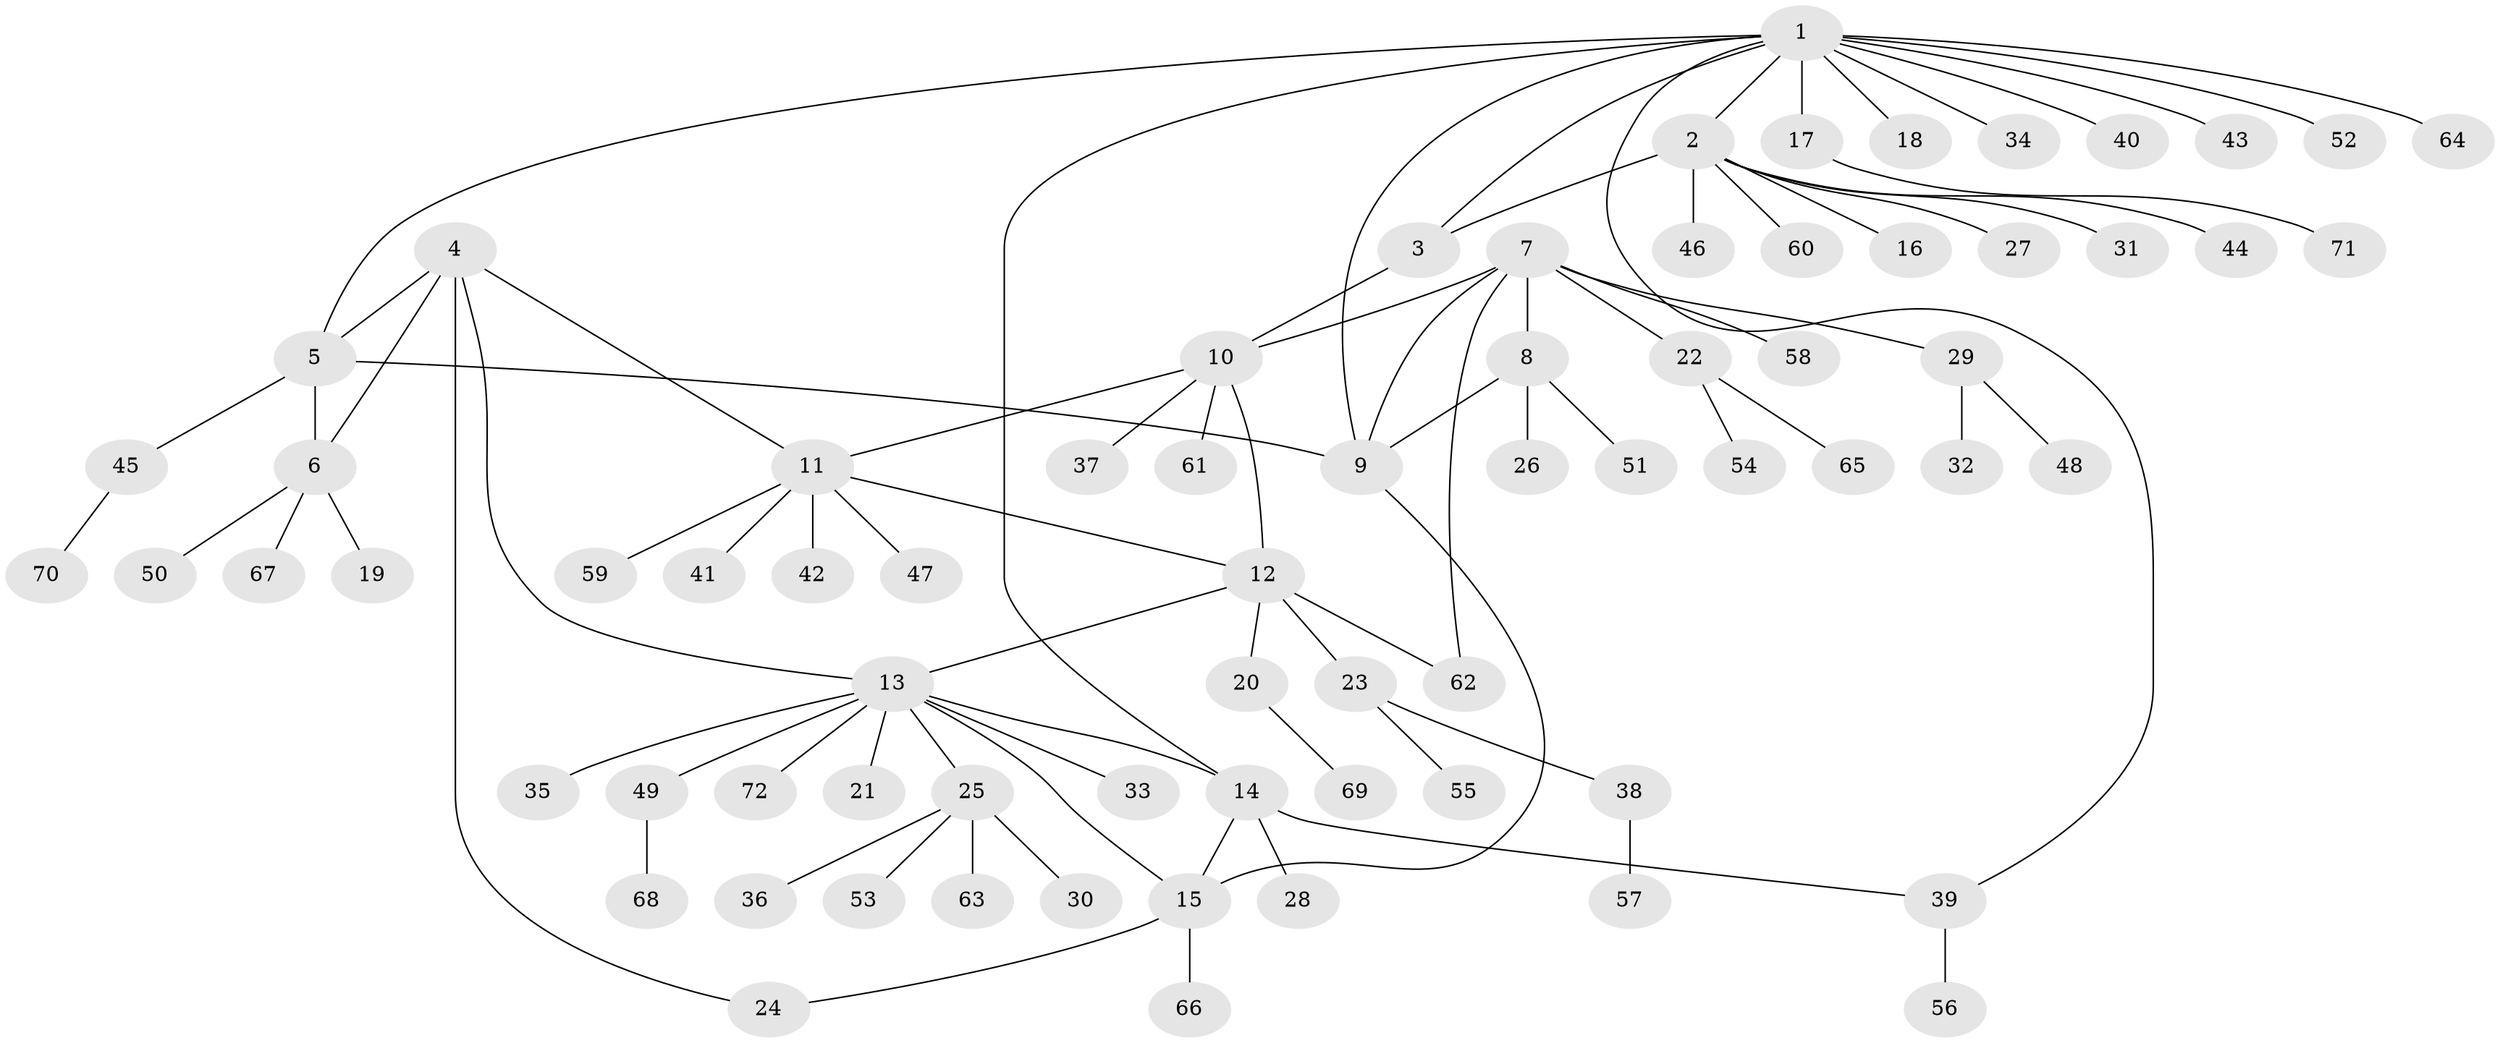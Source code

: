 // Generated by graph-tools (version 1.1) at 2025/37/03/09/25 02:37:43]
// undirected, 72 vertices, 85 edges
graph export_dot {
graph [start="1"]
  node [color=gray90,style=filled];
  1;
  2;
  3;
  4;
  5;
  6;
  7;
  8;
  9;
  10;
  11;
  12;
  13;
  14;
  15;
  16;
  17;
  18;
  19;
  20;
  21;
  22;
  23;
  24;
  25;
  26;
  27;
  28;
  29;
  30;
  31;
  32;
  33;
  34;
  35;
  36;
  37;
  38;
  39;
  40;
  41;
  42;
  43;
  44;
  45;
  46;
  47;
  48;
  49;
  50;
  51;
  52;
  53;
  54;
  55;
  56;
  57;
  58;
  59;
  60;
  61;
  62;
  63;
  64;
  65;
  66;
  67;
  68;
  69;
  70;
  71;
  72;
  1 -- 2;
  1 -- 3;
  1 -- 5;
  1 -- 9;
  1 -- 14;
  1 -- 17;
  1 -- 18;
  1 -- 34;
  1 -- 39;
  1 -- 40;
  1 -- 43;
  1 -- 52;
  1 -- 64;
  2 -- 3;
  2 -- 16;
  2 -- 27;
  2 -- 31;
  2 -- 44;
  2 -- 46;
  2 -- 60;
  3 -- 10;
  4 -- 5;
  4 -- 6;
  4 -- 11;
  4 -- 13;
  4 -- 24;
  5 -- 6;
  5 -- 9;
  5 -- 45;
  6 -- 19;
  6 -- 50;
  6 -- 67;
  7 -- 8;
  7 -- 9;
  7 -- 10;
  7 -- 22;
  7 -- 29;
  7 -- 58;
  7 -- 62;
  8 -- 9;
  8 -- 26;
  8 -- 51;
  9 -- 15;
  10 -- 11;
  10 -- 12;
  10 -- 37;
  10 -- 61;
  11 -- 12;
  11 -- 41;
  11 -- 42;
  11 -- 47;
  11 -- 59;
  12 -- 13;
  12 -- 20;
  12 -- 23;
  12 -- 62;
  13 -- 14;
  13 -- 15;
  13 -- 21;
  13 -- 25;
  13 -- 33;
  13 -- 35;
  13 -- 49;
  13 -- 72;
  14 -- 15;
  14 -- 28;
  14 -- 39;
  15 -- 24;
  15 -- 66;
  17 -- 71;
  20 -- 69;
  22 -- 54;
  22 -- 65;
  23 -- 38;
  23 -- 55;
  25 -- 30;
  25 -- 36;
  25 -- 53;
  25 -- 63;
  29 -- 32;
  29 -- 48;
  38 -- 57;
  39 -- 56;
  45 -- 70;
  49 -- 68;
}
